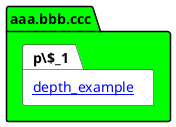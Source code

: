 @startuml
!$pathToRoot = "../../.."
!$pathToDocsBase = "$pathToRoot/aaa/bbb/ccc"
package "aaa.bbb.ccc" as p\$_0 #00FF00 {
    package "[[$pathToDocsBase/depth_example/example_relations.puml depth_example]]" as p\$_1 #ffffff {
    }
}
@enduml
